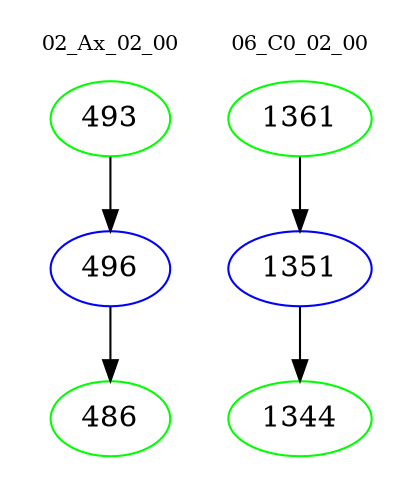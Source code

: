 digraph{
subgraph cluster_0 {
color = white
label = "02_Ax_02_00";
fontsize=10;
T0_493 [label="493", color="green"]
T0_493 -> T0_496 [color="black"]
T0_496 [label="496", color="blue"]
T0_496 -> T0_486 [color="black"]
T0_486 [label="486", color="green"]
}
subgraph cluster_1 {
color = white
label = "06_C0_02_00";
fontsize=10;
T1_1361 [label="1361", color="green"]
T1_1361 -> T1_1351 [color="black"]
T1_1351 [label="1351", color="blue"]
T1_1351 -> T1_1344 [color="black"]
T1_1344 [label="1344", color="green"]
}
}
